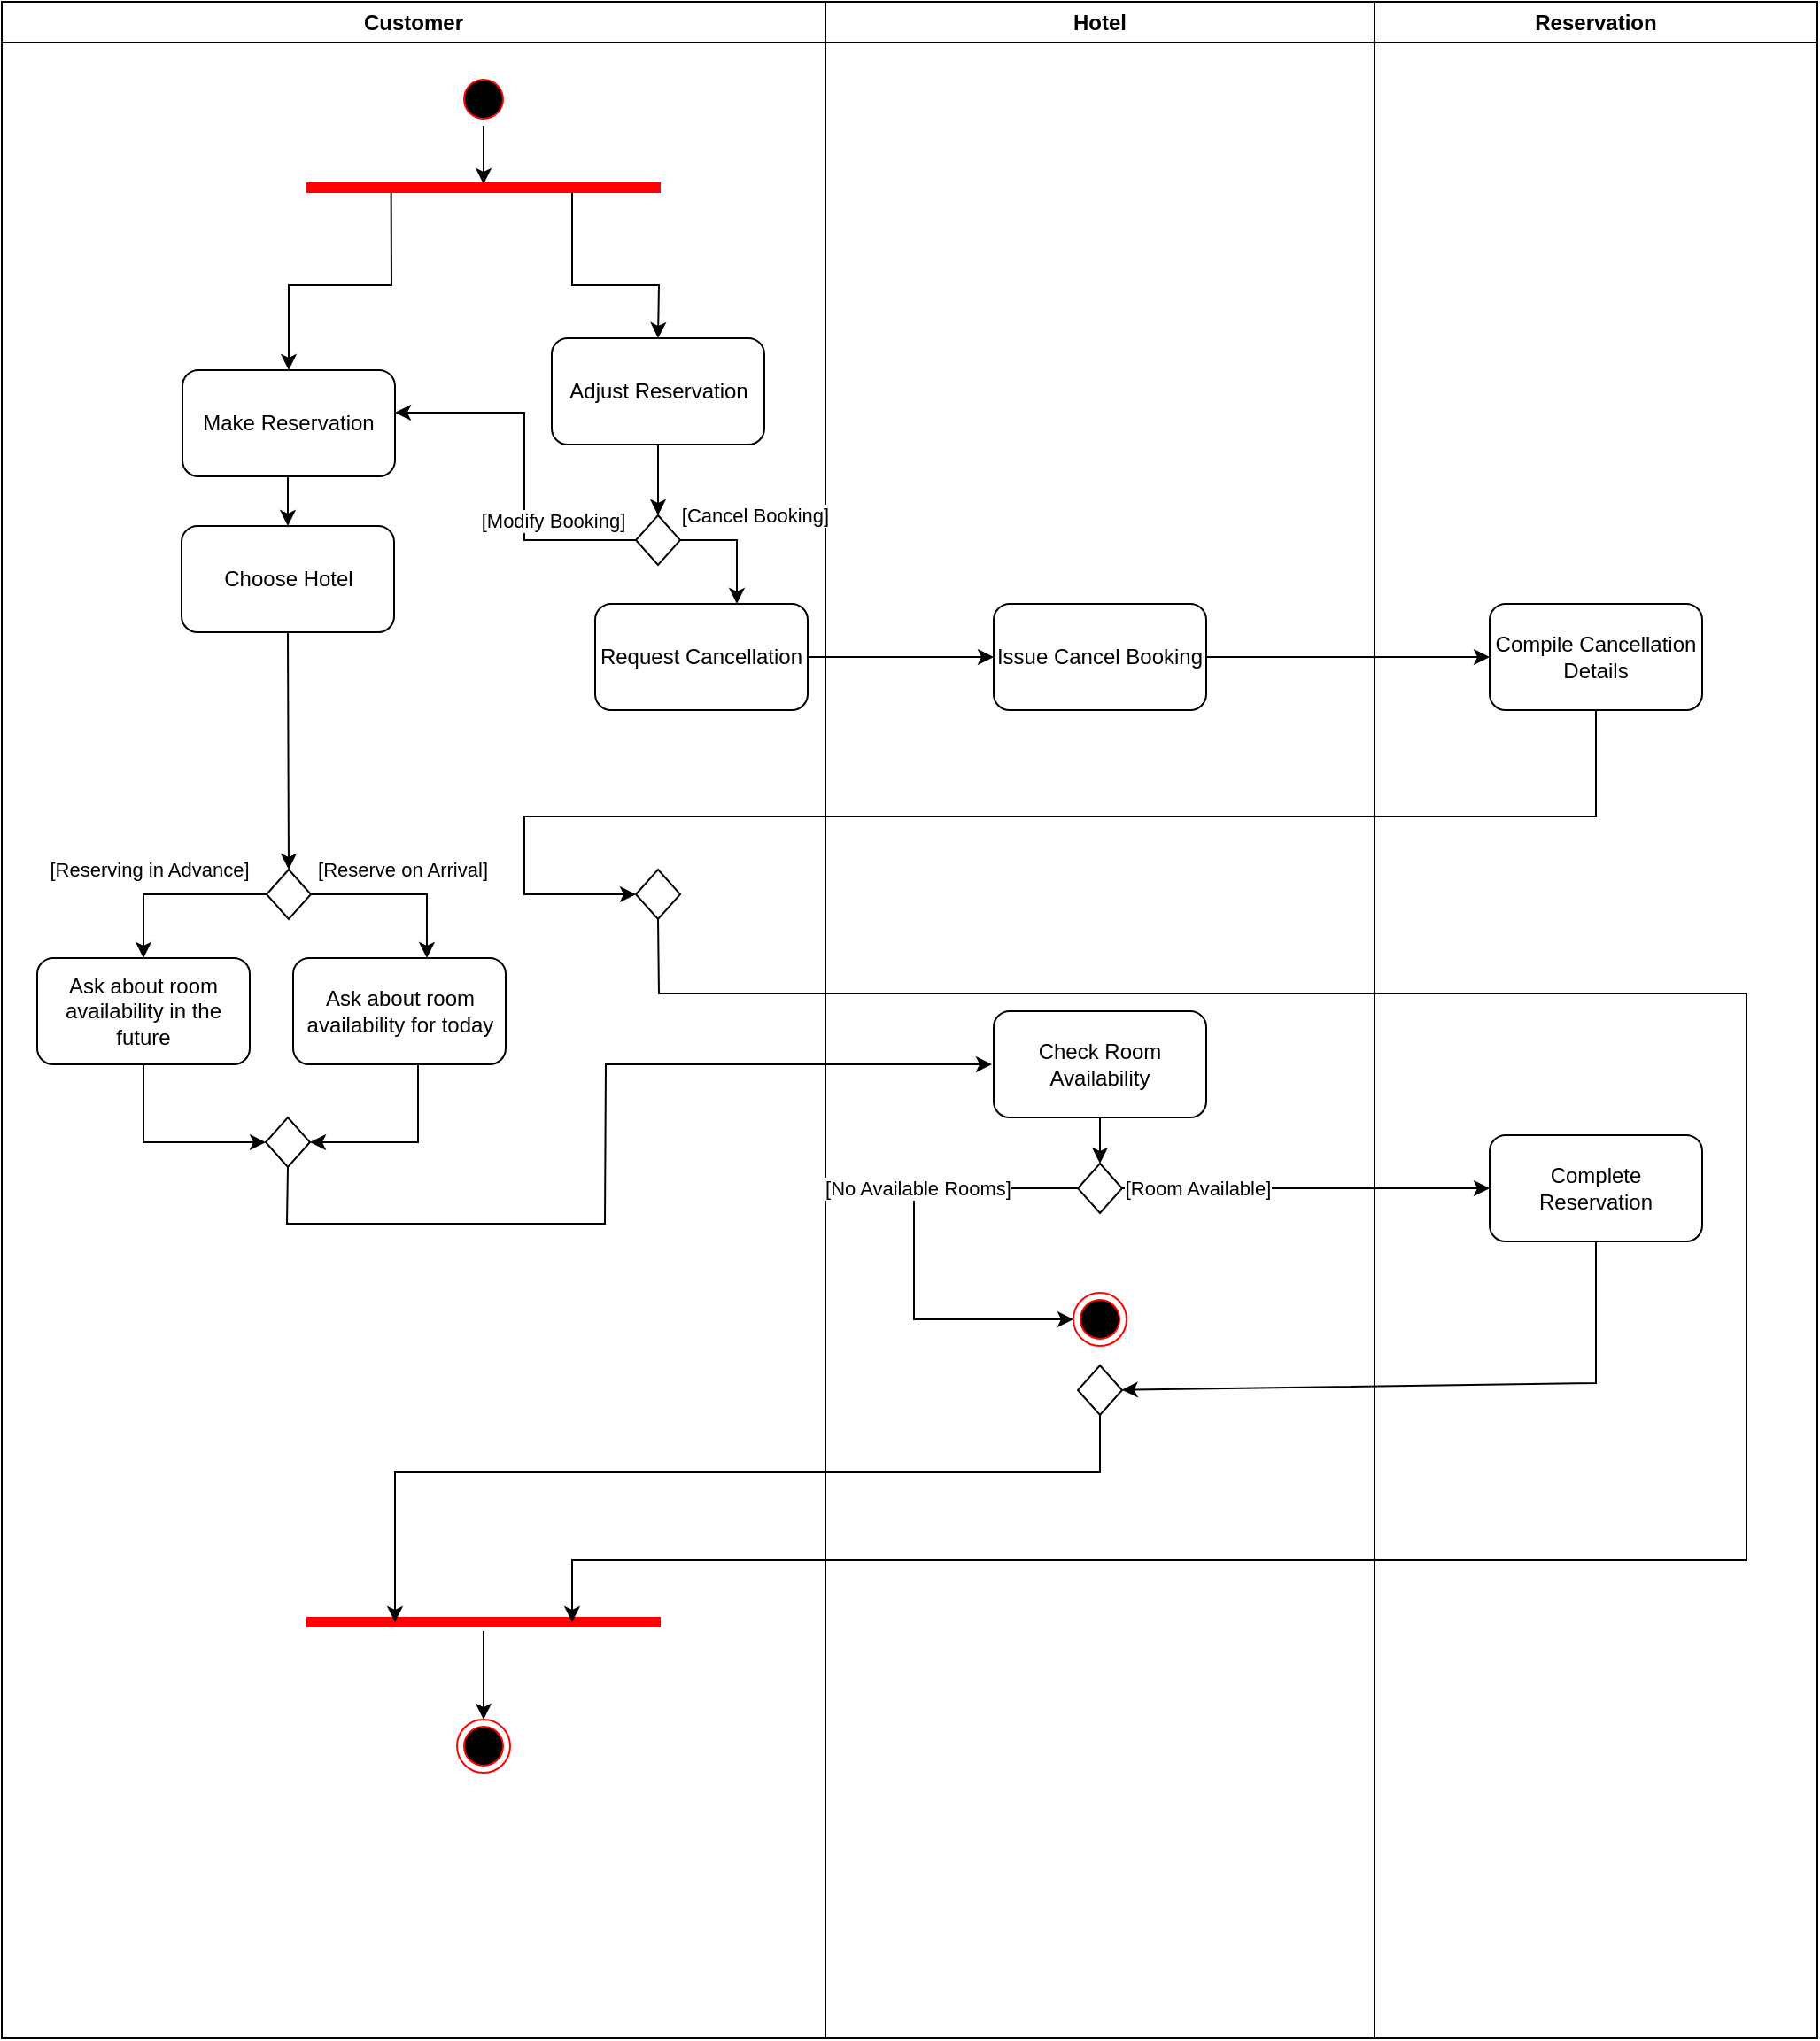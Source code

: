 <mxfile version="15.7.1" type="github">
  <diagram name="Page-1" id="e7e014a7-5840-1c2e-5031-d8a46d1fe8dd">
    <mxGraphModel dx="1673" dy="1038" grid="1" gridSize="10" guides="1" tooltips="1" connect="1" arrows="1" fold="1" page="1" pageScale="1" pageWidth="1169" pageHeight="826" background="none" math="0" shadow="0">
      <root>
        <mxCell id="0" />
        <mxCell id="1" parent="0" />
        <mxCell id="2" value="Customer" style="swimlane;whiteSpace=wrap" parent="1" vertex="1">
          <mxGeometry x="145" y="120" width="465" height="1150" as="geometry" />
        </mxCell>
        <mxCell id="gjUZ3fPqfgkGFWGXfoxw-59" style="edgeStyle=none;rounded=0;orthogonalLoop=1;jettySize=auto;html=1;exitX=0.5;exitY=1;exitDx=0;exitDy=0;entryX=0.5;entryY=0;entryDx=0;entryDy=0;" parent="2" target="gjUZ3fPqfgkGFWGXfoxw-58" edge="1">
          <mxGeometry relative="1" as="geometry">
            <mxPoint x="161.5" y="268.0" as="sourcePoint" />
          </mxGeometry>
        </mxCell>
        <mxCell id="gjUZ3fPqfgkGFWGXfoxw-134" style="edgeStyle=none;rounded=0;orthogonalLoop=1;jettySize=auto;html=1;exitX=0.5;exitY=1;exitDx=0;exitDy=0;entryX=0.5;entryY=0.3;entryDx=0;entryDy=0;entryPerimeter=0;" parent="2" source="5" target="gjUZ3fPqfgkGFWGXfoxw-131" edge="1">
          <mxGeometry relative="1" as="geometry">
            <mxPoint x="291.5" y="178" as="targetPoint" />
          </mxGeometry>
        </mxCell>
        <mxCell id="5" value="" style="ellipse;shape=startState;fillColor=#000000;strokeColor=#ff0000;" parent="2" vertex="1">
          <mxGeometry x="257" y="40" width="30" height="30" as="geometry" />
        </mxCell>
        <mxCell id="gjUZ3fPqfgkGFWGXfoxw-77" style="edgeStyle=none;rounded=0;orthogonalLoop=1;jettySize=auto;html=1;entryX=1;entryY=0.5;entryDx=0;entryDy=0;" parent="2" target="gjUZ3fPqfgkGFWGXfoxw-76" edge="1">
          <mxGeometry relative="1" as="geometry">
            <Array as="points">
              <mxPoint x="235" y="644" />
            </Array>
            <mxPoint x="235" y="600" as="sourcePoint" />
          </mxGeometry>
        </mxCell>
        <mxCell id="gjUZ3fPqfgkGFWGXfoxw-44" value="Ask about room availability for today" style="rounded=1;whiteSpace=wrap;html=1;" parent="2" vertex="1">
          <mxGeometry x="164.5" y="540" width="120" height="60" as="geometry" />
        </mxCell>
        <mxCell id="gjUZ3fPqfgkGFWGXfoxw-50" value="[Reserving in Advance]" style="edgeStyle=none;rounded=0;orthogonalLoop=1;jettySize=auto;html=1;entryX=0.5;entryY=0;entryDx=0;entryDy=0;entryPerimeter=0;exitX=0;exitY=0.5;exitDx=0;exitDy=0;" parent="2" source="gjUZ3fPqfgkGFWGXfoxw-49" target="gjUZ3fPqfgkGFWGXfoxw-54" edge="1">
          <mxGeometry x="0.082" y="-17" relative="1" as="geometry">
            <mxPoint x="170" y="504" as="sourcePoint" />
            <mxPoint x="80.06" y="580" as="targetPoint" />
            <Array as="points">
              <mxPoint x="80" y="504" />
            </Array>
            <mxPoint x="-10" y="3" as="offset" />
          </mxGeometry>
        </mxCell>
        <mxCell id="gjUZ3fPqfgkGFWGXfoxw-51" value="[Reserve on Arrival]" style="edgeStyle=none;rounded=0;orthogonalLoop=1;jettySize=auto;html=1;exitX=1;exitY=0.5;exitDx=0;exitDy=0;entryX=0.629;entryY=0;entryDx=0;entryDy=0;entryPerimeter=0;" parent="2" source="gjUZ3fPqfgkGFWGXfoxw-49" target="gjUZ3fPqfgkGFWGXfoxw-44" edge="1">
          <mxGeometry x="-0.015" y="14" relative="1" as="geometry">
            <Array as="points">
              <mxPoint x="240" y="504" />
            </Array>
            <mxPoint x="1" as="offset" />
          </mxGeometry>
        </mxCell>
        <mxCell id="gjUZ3fPqfgkGFWGXfoxw-49" value="" style="rhombus;whiteSpace=wrap;html=1;" parent="2" vertex="1">
          <mxGeometry x="149.5" y="490" width="25" height="28" as="geometry" />
        </mxCell>
        <mxCell id="gjUZ3fPqfgkGFWGXfoxw-78" style="edgeStyle=none;rounded=0;orthogonalLoop=1;jettySize=auto;html=1;exitX=0.5;exitY=1;exitDx=0;exitDy=0;entryX=0;entryY=0.5;entryDx=0;entryDy=0;" parent="2" source="gjUZ3fPqfgkGFWGXfoxw-54" target="gjUZ3fPqfgkGFWGXfoxw-76" edge="1">
          <mxGeometry relative="1" as="geometry">
            <Array as="points">
              <mxPoint x="80" y="644" />
            </Array>
          </mxGeometry>
        </mxCell>
        <mxCell id="gjUZ3fPqfgkGFWGXfoxw-54" value="Ask about room availability in the future" style="rounded=1;whiteSpace=wrap;html=1;" parent="2" vertex="1">
          <mxGeometry x="20" y="540" width="120" height="60" as="geometry" />
        </mxCell>
        <mxCell id="gjUZ3fPqfgkGFWGXfoxw-60" style="edgeStyle=none;rounded=0;orthogonalLoop=1;jettySize=auto;html=1;exitX=0.5;exitY=1;exitDx=0;exitDy=0;entryX=0.5;entryY=0;entryDx=0;entryDy=0;" parent="2" source="gjUZ3fPqfgkGFWGXfoxw-58" target="gjUZ3fPqfgkGFWGXfoxw-49" edge="1">
          <mxGeometry relative="1" as="geometry" />
        </mxCell>
        <mxCell id="gjUZ3fPqfgkGFWGXfoxw-58" value="Choose Hotel" style="rounded=1;whiteSpace=wrap;html=1;" parent="2" vertex="1">
          <mxGeometry x="101.5" y="296" width="120" height="60" as="geometry" />
        </mxCell>
        <mxCell id="gjUZ3fPqfgkGFWGXfoxw-76" value="" style="rhombus;whiteSpace=wrap;html=1;" parent="2" vertex="1">
          <mxGeometry x="149" y="630" width="25" height="28" as="geometry" />
        </mxCell>
        <mxCell id="gjUZ3fPqfgkGFWGXfoxw-137" style="edgeStyle=none;rounded=0;orthogonalLoop=1;jettySize=auto;html=1;exitX=0.239;exitY=0.389;exitDx=0;exitDy=0;exitPerimeter=0;entryX=0.5;entryY=0;entryDx=0;entryDy=0;" parent="2" source="gjUZ3fPqfgkGFWGXfoxw-131" target="gjUZ3fPqfgkGFWGXfoxw-135" edge="1">
          <mxGeometry relative="1" as="geometry">
            <Array as="points">
              <mxPoint x="220" y="160" />
              <mxPoint x="162" y="160" />
            </Array>
          </mxGeometry>
        </mxCell>
        <mxCell id="gjUZ3fPqfgkGFWGXfoxw-138" style="edgeStyle=none;rounded=0;orthogonalLoop=1;jettySize=auto;html=1;exitX=0.75;exitY=0.5;exitDx=0;exitDy=0;exitPerimeter=0;entryX=0.5;entryY=0;entryDx=0;entryDy=0;" parent="2" source="gjUZ3fPqfgkGFWGXfoxw-131" target="gjUZ3fPqfgkGFWGXfoxw-136" edge="1">
          <mxGeometry relative="1" as="geometry">
            <Array as="points">
              <mxPoint x="322" y="160" />
              <mxPoint x="371" y="160" />
            </Array>
          </mxGeometry>
        </mxCell>
        <mxCell id="gjUZ3fPqfgkGFWGXfoxw-131" value="" style="shape=line;html=1;strokeWidth=6;strokeColor=#ff0000;" parent="2" vertex="1">
          <mxGeometry x="172" y="100" width="200" height="10" as="geometry" />
        </mxCell>
        <mxCell id="gjUZ3fPqfgkGFWGXfoxw-135" value="Make Reservation" style="rounded=1;whiteSpace=wrap;html=1;" parent="2" vertex="1">
          <mxGeometry x="102" y="208" width="120" height="60" as="geometry" />
        </mxCell>
        <mxCell id="gjUZ3fPqfgkGFWGXfoxw-136" value="Adjust Reservation" style="rounded=1;whiteSpace=wrap;html=1;" parent="2" vertex="1">
          <mxGeometry x="310.5" y="190" width="120" height="60" as="geometry" />
        </mxCell>
        <mxCell id="fKggWJrJttT4Pc64p3QA-11" style="edgeStyle=none;rounded=0;orthogonalLoop=1;jettySize=auto;html=1;entryX=0.5;entryY=0;entryDx=0;entryDy=0;" edge="1" parent="2" source="fKggWJrJttT4Pc64p3QA-9" target="fKggWJrJttT4Pc64p3QA-10">
          <mxGeometry relative="1" as="geometry" />
        </mxCell>
        <mxCell id="fKggWJrJttT4Pc64p3QA-9" value="" style="shape=line;html=1;strokeWidth=6;strokeColor=#ff0000;" vertex="1" parent="2">
          <mxGeometry x="172" y="910" width="200" height="10" as="geometry" />
        </mxCell>
        <mxCell id="fKggWJrJttT4Pc64p3QA-10" value="" style="ellipse;html=1;shape=endState;fillColor=#000000;strokeColor=#ff0000;" vertex="1" parent="2">
          <mxGeometry x="257" y="970" width="30" height="30" as="geometry" />
        </mxCell>
        <mxCell id="gjUZ3fPqfgkGFWGXfoxw-142" value="Request Cancellation" style="rounded=1;whiteSpace=wrap;html=1;" parent="2" vertex="1">
          <mxGeometry x="335" y="340" width="120" height="60" as="geometry" />
        </mxCell>
        <mxCell id="gjUZ3fPqfgkGFWGXfoxw-57" style="edgeStyle=none;rounded=0;orthogonalLoop=1;jettySize=auto;html=1;entryX=0;entryY=0.5;entryDx=0;entryDy=0;exitX=0.5;exitY=1;exitDx=0;exitDy=0;" parent="1" source="gjUZ3fPqfgkGFWGXfoxw-76" edge="1">
          <mxGeometry relative="1" as="geometry">
            <Array as="points">
              <mxPoint x="306" y="810" />
              <mxPoint x="485.5" y="810" />
              <mxPoint x="486" y="720" />
            </Array>
            <mxPoint x="306" y="790" as="sourcePoint" />
            <mxPoint x="704" y="720" as="targetPoint" />
          </mxGeometry>
        </mxCell>
        <mxCell id="4" value="Reservation" style="swimlane;whiteSpace=wrap" parent="1" vertex="1">
          <mxGeometry x="920" y="120" width="250" height="1150" as="geometry" />
        </mxCell>
        <mxCell id="gjUZ3fPqfgkGFWGXfoxw-144" value="Compile Cancellation Details" style="rounded=1;whiteSpace=wrap;html=1;" parent="4" vertex="1">
          <mxGeometry x="65" y="340" width="120" height="60" as="geometry" />
        </mxCell>
        <mxCell id="gjUZ3fPqfgkGFWGXfoxw-71" value="Complete Reservation" style="rounded=1;whiteSpace=wrap;html=1;" parent="4" vertex="1">
          <mxGeometry x="65" y="640" width="120" height="60" as="geometry" />
        </mxCell>
        <mxCell id="3" value="Hotel" style="swimlane;whiteSpace=wrap;startSize=23;" parent="1" vertex="1">
          <mxGeometry x="610" y="120" width="310" height="1150" as="geometry" />
        </mxCell>
        <mxCell id="gjUZ3fPqfgkGFWGXfoxw-139" value="" style="rhombus;whiteSpace=wrap;html=1;" parent="3" vertex="1">
          <mxGeometry x="-107" y="290" width="25" height="28" as="geometry" />
        </mxCell>
        <mxCell id="gjUZ3fPqfgkGFWGXfoxw-140" value="" style="rhombus;whiteSpace=wrap;html=1;" parent="3" vertex="1">
          <mxGeometry x="-107" y="490" width="25" height="28" as="geometry" />
        </mxCell>
        <mxCell id="gjUZ3fPqfgkGFWGXfoxw-147" value="Issue Cancel Booking" style="rounded=1;whiteSpace=wrap;html=1;" parent="3" vertex="1">
          <mxGeometry x="95" y="340" width="120" height="60" as="geometry" />
        </mxCell>
        <mxCell id="gjUZ3fPqfgkGFWGXfoxw-56" value="Check Room Availability" style="rounded=1;whiteSpace=wrap;html=1;" parent="3" vertex="1">
          <mxGeometry x="95" y="570" width="120" height="60" as="geometry" />
        </mxCell>
        <mxCell id="fKggWJrJttT4Pc64p3QA-5" value="" style="rhombus;whiteSpace=wrap;html=1;" vertex="1" parent="3">
          <mxGeometry x="142.5" y="770" width="25" height="28" as="geometry" />
        </mxCell>
        <mxCell id="gjUZ3fPqfgkGFWGXfoxw-65" value="" style="rhombus;whiteSpace=wrap;html=1;" parent="3" vertex="1">
          <mxGeometry x="142.5" y="656" width="25" height="28" as="geometry" />
        </mxCell>
        <mxCell id="gjUZ3fPqfgkGFWGXfoxw-68" style="edgeStyle=none;rounded=0;orthogonalLoop=1;jettySize=auto;html=1;exitX=0.5;exitY=1;exitDx=0;exitDy=0;entryX=0.5;entryY=0;entryDx=0;entryDy=0;" parent="3" source="gjUZ3fPqfgkGFWGXfoxw-56" target="gjUZ3fPqfgkGFWGXfoxw-65" edge="1">
          <mxGeometry relative="1" as="geometry">
            <mxPoint x="155" y="647" as="sourcePoint" />
          </mxGeometry>
        </mxCell>
        <mxCell id="gjUZ3fPqfgkGFWGXfoxw-129" value="" style="ellipse;html=1;shape=endState;fillColor=#000000;strokeColor=#ff0000;" parent="3" vertex="1">
          <mxGeometry x="140" y="729" width="30" height="30" as="geometry" />
        </mxCell>
        <mxCell id="gjUZ3fPqfgkGFWGXfoxw-115" value="[No Available Rooms]" style="edgeStyle=none;rounded=0;orthogonalLoop=1;jettySize=auto;html=1;exitX=0;exitY=0.5;exitDx=0;exitDy=0;entryX=0;entryY=0.5;entryDx=0;entryDy=0;" parent="3" source="gjUZ3fPqfgkGFWGXfoxw-65" edge="1" target="gjUZ3fPqfgkGFWGXfoxw-129">
          <mxGeometry x="-0.292" relative="1" as="geometry">
            <mxPoint x="122.5" y="744" as="targetPoint" />
            <Array as="points">
              <mxPoint x="50" y="670" />
              <mxPoint x="50" y="744" />
              <mxPoint x="90" y="744" />
            </Array>
            <mxPoint as="offset" />
          </mxGeometry>
        </mxCell>
        <mxCell id="gjUZ3fPqfgkGFWGXfoxw-149" style="edgeStyle=none;rounded=0;orthogonalLoop=1;jettySize=auto;html=1;entryX=0.5;entryY=0;entryDx=0;entryDy=0;" parent="1" source="gjUZ3fPqfgkGFWGXfoxw-136" target="gjUZ3fPqfgkGFWGXfoxw-139" edge="1">
          <mxGeometry relative="1" as="geometry" />
        </mxCell>
        <mxCell id="fKggWJrJttT4Pc64p3QA-7" style="edgeStyle=none;rounded=0;orthogonalLoop=1;jettySize=auto;html=1;exitX=0.5;exitY=1;exitDx=0;exitDy=0;entryX=0.75;entryY=0.5;entryDx=0;entryDy=0;entryPerimeter=0;" edge="1" parent="1">
          <mxGeometry relative="1" as="geometry">
            <mxPoint x="467" y="1035" as="targetPoint" />
            <mxPoint x="515.5" y="638" as="sourcePoint" />
            <Array as="points">
              <mxPoint x="516" y="680" />
              <mxPoint x="1130" y="680" />
              <mxPoint x="1130" y="1000" />
              <mxPoint x="467" y="1000" />
            </Array>
          </mxGeometry>
        </mxCell>
        <mxCell id="fKggWJrJttT4Pc64p3QA-8" style="edgeStyle=none;rounded=0;orthogonalLoop=1;jettySize=auto;html=1;exitX=0.5;exitY=1;exitDx=0;exitDy=0;entryX=0.25;entryY=0.5;entryDx=0;entryDy=0;entryPerimeter=0;" edge="1" parent="1" source="fKggWJrJttT4Pc64p3QA-5" target="fKggWJrJttT4Pc64p3QA-9">
          <mxGeometry relative="1" as="geometry">
            <mxPoint x="279.5" y="980" as="targetPoint" />
            <Array as="points">
              <mxPoint x="765" y="950" />
              <mxPoint x="367" y="950" />
            </Array>
          </mxGeometry>
        </mxCell>
        <mxCell id="gjUZ3fPqfgkGFWGXfoxw-145" style="edgeStyle=none;rounded=0;orthogonalLoop=1;jettySize=auto;html=1;exitX=0.5;exitY=1;exitDx=0;exitDy=0;entryX=0;entryY=0.5;entryDx=0;entryDy=0;" parent="1" source="gjUZ3fPqfgkGFWGXfoxw-144" target="gjUZ3fPqfgkGFWGXfoxw-140" edge="1">
          <mxGeometry relative="1" as="geometry">
            <mxPoint x="490" y="660" as="targetPoint" />
            <Array as="points">
              <mxPoint x="1045" y="580" />
              <mxPoint x="920" y="580" />
              <mxPoint x="680" y="580" />
              <mxPoint x="440" y="580" />
              <mxPoint x="440" y="624" />
            </Array>
          </mxGeometry>
        </mxCell>
        <mxCell id="gjUZ3fPqfgkGFWGXfoxw-148" style="edgeStyle=none;rounded=0;orthogonalLoop=1;jettySize=auto;html=1;exitX=1;exitY=0.5;exitDx=0;exitDy=0;entryX=0;entryY=0.5;entryDx=0;entryDy=0;" parent="1" source="gjUZ3fPqfgkGFWGXfoxw-147" target="gjUZ3fPqfgkGFWGXfoxw-144" edge="1">
          <mxGeometry relative="1" as="geometry">
            <Array as="points" />
          </mxGeometry>
        </mxCell>
        <mxCell id="gjUZ3fPqfgkGFWGXfoxw-72" value="[Room Available]" style="edgeStyle=none;rounded=0;orthogonalLoop=1;jettySize=auto;html=1;entryX=0;entryY=0.5;entryDx=0;entryDy=0;exitX=1;exitY=0.5;exitDx=0;exitDy=0;" parent="1" source="gjUZ3fPqfgkGFWGXfoxw-65" target="gjUZ3fPqfgkGFWGXfoxw-71" edge="1">
          <mxGeometry x="-0.748" y="-16" relative="1" as="geometry">
            <mxPoint x="655" y="665" as="sourcePoint" />
            <Array as="points">
              <mxPoint x="860" y="790" />
            </Array>
            <mxPoint x="16" y="-16" as="offset" />
          </mxGeometry>
        </mxCell>
        <mxCell id="fKggWJrJttT4Pc64p3QA-6" style="edgeStyle=none;rounded=0;orthogonalLoop=1;jettySize=auto;html=1;exitX=0.5;exitY=1;exitDx=0;exitDy=0;" edge="1" parent="1" source="gjUZ3fPqfgkGFWGXfoxw-71" target="fKggWJrJttT4Pc64p3QA-5">
          <mxGeometry relative="1" as="geometry">
            <Array as="points">
              <mxPoint x="1045" y="900" />
            </Array>
          </mxGeometry>
        </mxCell>
        <mxCell id="gjUZ3fPqfgkGFWGXfoxw-146" style="edgeStyle=none;rounded=0;orthogonalLoop=1;jettySize=auto;html=1;exitX=1;exitY=0.5;exitDx=0;exitDy=0;entryX=0;entryY=0.5;entryDx=0;entryDy=0;" parent="1" source="gjUZ3fPqfgkGFWGXfoxw-142" target="gjUZ3fPqfgkGFWGXfoxw-147" edge="1">
          <mxGeometry relative="1" as="geometry">
            <mxPoint x="570" y="490.235" as="targetPoint" />
          </mxGeometry>
        </mxCell>
        <mxCell id="fKggWJrJttT4Pc64p3QA-16" value="[Cancel Booking]" style="edgeStyle=none;rounded=0;orthogonalLoop=1;jettySize=auto;html=1;exitX=1;exitY=0.5;exitDx=0;exitDy=0;" edge="1" parent="1" source="gjUZ3fPqfgkGFWGXfoxw-139">
          <mxGeometry x="-0.063" y="17" relative="1" as="geometry">
            <mxPoint x="560" y="460" as="targetPoint" />
            <Array as="points">
              <mxPoint x="560" y="424" />
            </Array>
            <mxPoint x="-7" y="-14" as="offset" />
          </mxGeometry>
        </mxCell>
        <mxCell id="fKggWJrJttT4Pc64p3QA-17" style="edgeStyle=none;rounded=0;orthogonalLoop=1;jettySize=auto;html=1;entryX=1;entryY=0.5;entryDx=0;entryDy=0;" edge="1" parent="1">
          <mxGeometry relative="1" as="geometry">
            <mxPoint x="503" y="424" as="sourcePoint" />
            <mxPoint x="367" y="352" as="targetPoint" />
            <Array as="points">
              <mxPoint x="440" y="424" />
              <mxPoint x="440" y="414" />
              <mxPoint x="440" y="352" />
            </Array>
          </mxGeometry>
        </mxCell>
        <mxCell id="fKggWJrJttT4Pc64p3QA-18" value="[Modify Booking]" style="edgeLabel;html=1;align=center;verticalAlign=middle;resizable=0;points=[];" vertex="1" connectable="0" parent="fKggWJrJttT4Pc64p3QA-17">
          <mxGeometry x="-0.577" y="-1" relative="1" as="geometry">
            <mxPoint x="-3" y="-10" as="offset" />
          </mxGeometry>
        </mxCell>
      </root>
    </mxGraphModel>
  </diagram>
</mxfile>
